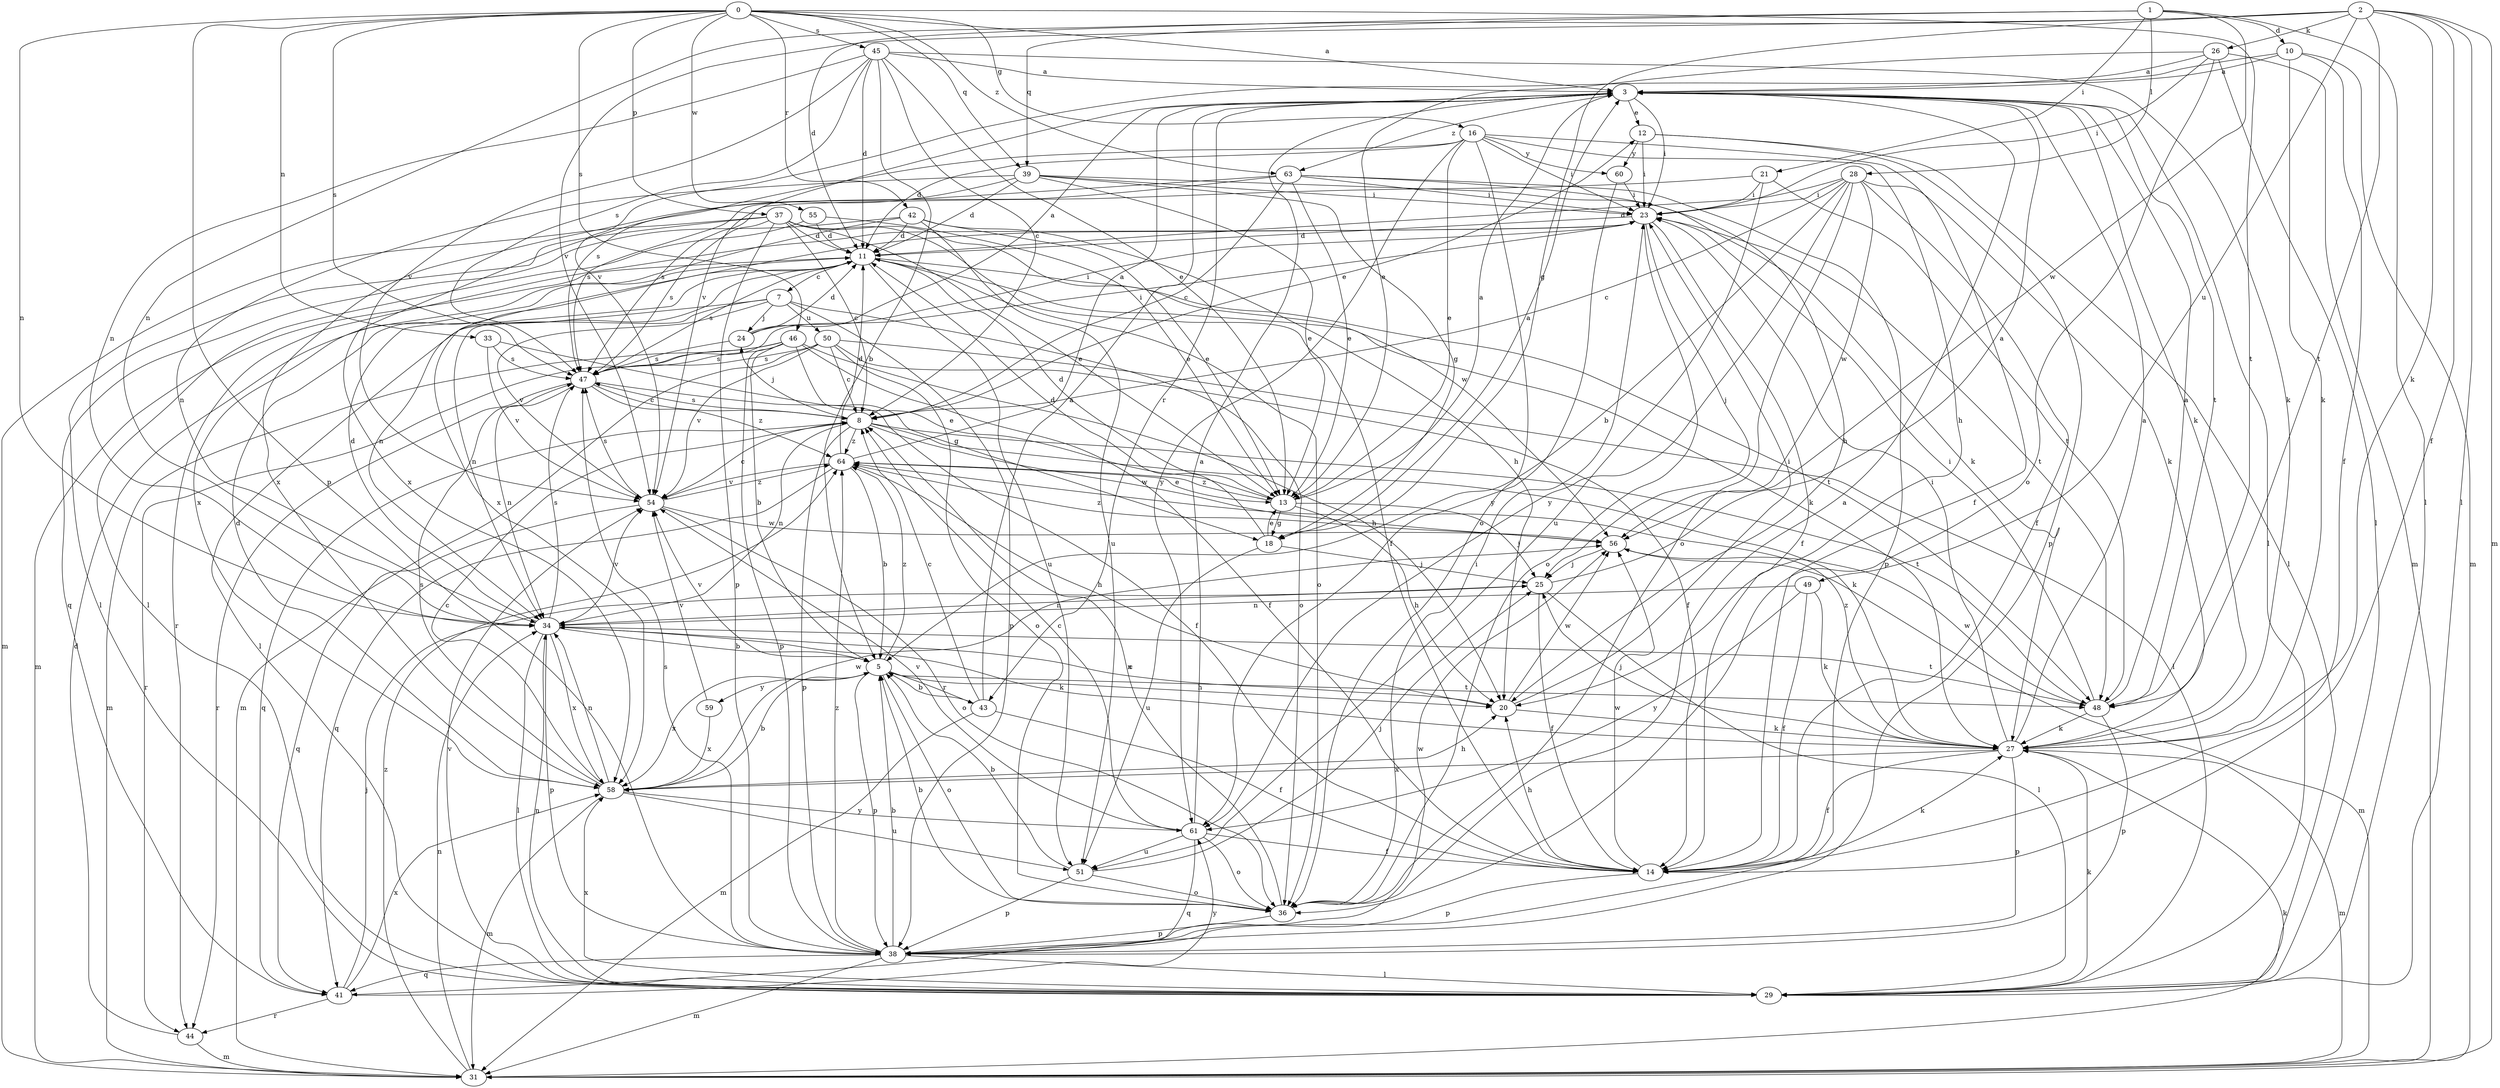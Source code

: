 strict digraph  {
0;
1;
2;
3;
5;
7;
8;
10;
11;
12;
13;
14;
16;
18;
20;
21;
23;
24;
25;
26;
27;
28;
29;
31;
33;
34;
36;
37;
38;
39;
41;
42;
43;
44;
45;
46;
47;
48;
49;
50;
51;
54;
55;
56;
58;
59;
60;
61;
63;
64;
0 -> 3  [label=a];
0 -> 16  [label=g];
0 -> 33  [label=n];
0 -> 34  [label=n];
0 -> 37  [label=p];
0 -> 38  [label=p];
0 -> 39  [label=q];
0 -> 42  [label=r];
0 -> 45  [label=s];
0 -> 46  [label=s];
0 -> 47  [label=s];
0 -> 48  [label=t];
0 -> 55  [label=w];
0 -> 63  [label=z];
1 -> 10  [label=d];
1 -> 11  [label=d];
1 -> 21  [label=i];
1 -> 28  [label=l];
1 -> 29  [label=l];
1 -> 39  [label=q];
1 -> 56  [label=w];
2 -> 14  [label=f];
2 -> 18  [label=g];
2 -> 26  [label=k];
2 -> 27  [label=k];
2 -> 29  [label=l];
2 -> 31  [label=m];
2 -> 34  [label=n];
2 -> 48  [label=t];
2 -> 49  [label=u];
2 -> 54  [label=v];
3 -> 12  [label=e];
3 -> 23  [label=i];
3 -> 27  [label=k];
3 -> 29  [label=l];
3 -> 43  [label=r];
3 -> 48  [label=t];
3 -> 54  [label=v];
3 -> 63  [label=z];
5 -> 20  [label=h];
5 -> 36  [label=o];
5 -> 38  [label=p];
5 -> 43  [label=r];
5 -> 48  [label=t];
5 -> 54  [label=v];
5 -> 58  [label=x];
5 -> 59  [label=y];
5 -> 64  [label=z];
7 -> 24  [label=j];
7 -> 29  [label=l];
7 -> 34  [label=n];
7 -> 36  [label=o];
7 -> 38  [label=p];
7 -> 50  [label=u];
7 -> 54  [label=v];
8 -> 12  [label=e];
8 -> 24  [label=j];
8 -> 27  [label=k];
8 -> 34  [label=n];
8 -> 38  [label=p];
8 -> 41  [label=q];
8 -> 47  [label=s];
8 -> 48  [label=t];
8 -> 56  [label=w];
8 -> 64  [label=z];
10 -> 3  [label=a];
10 -> 14  [label=f];
10 -> 27  [label=k];
10 -> 31  [label=m];
10 -> 54  [label=v];
11 -> 7  [label=c];
11 -> 27  [label=k];
11 -> 31  [label=m];
11 -> 34  [label=n];
11 -> 36  [label=o];
11 -> 47  [label=s];
11 -> 48  [label=t];
11 -> 51  [label=u];
12 -> 23  [label=i];
12 -> 29  [label=l];
12 -> 38  [label=p];
12 -> 60  [label=y];
13 -> 3  [label=a];
13 -> 11  [label=d];
13 -> 18  [label=g];
13 -> 20  [label=h];
13 -> 25  [label=j];
13 -> 64  [label=z];
14 -> 20  [label=h];
14 -> 27  [label=k];
14 -> 38  [label=p];
14 -> 56  [label=w];
16 -> 11  [label=d];
16 -> 13  [label=e];
16 -> 14  [label=f];
16 -> 20  [label=h];
16 -> 23  [label=i];
16 -> 36  [label=o];
16 -> 47  [label=s];
16 -> 60  [label=y];
16 -> 61  [label=y];
18 -> 3  [label=a];
18 -> 11  [label=d];
18 -> 13  [label=e];
18 -> 25  [label=j];
18 -> 51  [label=u];
20 -> 23  [label=i];
20 -> 27  [label=k];
20 -> 34  [label=n];
20 -> 56  [label=w];
21 -> 23  [label=i];
21 -> 47  [label=s];
21 -> 48  [label=t];
21 -> 51  [label=u];
23 -> 11  [label=d];
23 -> 14  [label=f];
23 -> 25  [label=j];
23 -> 36  [label=o];
23 -> 44  [label=r];
23 -> 48  [label=t];
23 -> 58  [label=x];
24 -> 3  [label=a];
24 -> 11  [label=d];
24 -> 23  [label=i];
24 -> 47  [label=s];
25 -> 3  [label=a];
25 -> 14  [label=f];
25 -> 29  [label=l];
25 -> 34  [label=n];
26 -> 3  [label=a];
26 -> 13  [label=e];
26 -> 23  [label=i];
26 -> 29  [label=l];
26 -> 31  [label=m];
26 -> 36  [label=o];
27 -> 3  [label=a];
27 -> 14  [label=f];
27 -> 23  [label=i];
27 -> 25  [label=j];
27 -> 31  [label=m];
27 -> 38  [label=p];
27 -> 58  [label=x];
27 -> 64  [label=z];
28 -> 5  [label=b];
28 -> 8  [label=c];
28 -> 11  [label=d];
28 -> 14  [label=f];
28 -> 23  [label=i];
28 -> 27  [label=k];
28 -> 36  [label=o];
28 -> 56  [label=w];
28 -> 61  [label=y];
29 -> 27  [label=k];
29 -> 34  [label=n];
29 -> 54  [label=v];
29 -> 58  [label=x];
31 -> 27  [label=k];
31 -> 34  [label=n];
31 -> 64  [label=z];
33 -> 18  [label=g];
33 -> 47  [label=s];
33 -> 54  [label=v];
34 -> 5  [label=b];
34 -> 11  [label=d];
34 -> 27  [label=k];
34 -> 29  [label=l];
34 -> 38  [label=p];
34 -> 47  [label=s];
34 -> 48  [label=t];
34 -> 54  [label=v];
34 -> 58  [label=x];
36 -> 3  [label=a];
36 -> 5  [label=b];
36 -> 8  [label=c];
36 -> 23  [label=i];
36 -> 38  [label=p];
37 -> 8  [label=c];
37 -> 11  [label=d];
37 -> 13  [label=e];
37 -> 14  [label=f];
37 -> 29  [label=l];
37 -> 31  [label=m];
37 -> 38  [label=p];
37 -> 47  [label=s];
37 -> 56  [label=w];
38 -> 5  [label=b];
38 -> 29  [label=l];
38 -> 31  [label=m];
38 -> 41  [label=q];
38 -> 47  [label=s];
38 -> 56  [label=w];
38 -> 64  [label=z];
39 -> 11  [label=d];
39 -> 13  [label=e];
39 -> 18  [label=g];
39 -> 23  [label=i];
39 -> 27  [label=k];
39 -> 34  [label=n];
39 -> 58  [label=x];
41 -> 25  [label=j];
41 -> 44  [label=r];
41 -> 58  [label=x];
41 -> 61  [label=y];
42 -> 11  [label=d];
42 -> 13  [label=e];
42 -> 20  [label=h];
42 -> 41  [label=q];
42 -> 51  [label=u];
42 -> 58  [label=x];
43 -> 3  [label=a];
43 -> 5  [label=b];
43 -> 8  [label=c];
43 -> 14  [label=f];
43 -> 31  [label=m];
44 -> 11  [label=d];
44 -> 31  [label=m];
45 -> 3  [label=a];
45 -> 5  [label=b];
45 -> 8  [label=c];
45 -> 11  [label=d];
45 -> 13  [label=e];
45 -> 27  [label=k];
45 -> 34  [label=n];
45 -> 47  [label=s];
45 -> 54  [label=v];
46 -> 5  [label=b];
46 -> 13  [label=e];
46 -> 14  [label=f];
46 -> 20  [label=h];
46 -> 31  [label=m];
46 -> 38  [label=p];
46 -> 44  [label=r];
46 -> 47  [label=s];
47 -> 8  [label=c];
47 -> 14  [label=f];
47 -> 23  [label=i];
47 -> 34  [label=n];
47 -> 44  [label=r];
47 -> 64  [label=z];
48 -> 3  [label=a];
48 -> 23  [label=i];
48 -> 27  [label=k];
48 -> 38  [label=p];
48 -> 56  [label=w];
49 -> 14  [label=f];
49 -> 27  [label=k];
49 -> 34  [label=n];
49 -> 61  [label=y];
50 -> 8  [label=c];
50 -> 14  [label=f];
50 -> 29  [label=l];
50 -> 31  [label=m];
50 -> 36  [label=o];
50 -> 47  [label=s];
50 -> 54  [label=v];
51 -> 5  [label=b];
51 -> 25  [label=j];
51 -> 36  [label=o];
51 -> 38  [label=p];
54 -> 8  [label=c];
54 -> 36  [label=o];
54 -> 41  [label=q];
54 -> 47  [label=s];
54 -> 56  [label=w];
54 -> 64  [label=z];
55 -> 11  [label=d];
55 -> 13  [label=e];
55 -> 29  [label=l];
56 -> 25  [label=j];
56 -> 31  [label=m];
56 -> 64  [label=z];
58 -> 5  [label=b];
58 -> 8  [label=c];
58 -> 11  [label=d];
58 -> 20  [label=h];
58 -> 31  [label=m];
58 -> 34  [label=n];
58 -> 47  [label=s];
58 -> 51  [label=u];
58 -> 56  [label=w];
58 -> 61  [label=y];
59 -> 54  [label=v];
59 -> 58  [label=x];
60 -> 23  [label=i];
60 -> 61  [label=y];
61 -> 3  [label=a];
61 -> 8  [label=c];
61 -> 14  [label=f];
61 -> 36  [label=o];
61 -> 41  [label=q];
61 -> 51  [label=u];
61 -> 54  [label=v];
63 -> 8  [label=c];
63 -> 13  [label=e];
63 -> 20  [label=h];
63 -> 23  [label=i];
63 -> 38  [label=p];
63 -> 47  [label=s];
63 -> 58  [label=x];
64 -> 3  [label=a];
64 -> 5  [label=b];
64 -> 11  [label=d];
64 -> 13  [label=e];
64 -> 20  [label=h];
64 -> 41  [label=q];
64 -> 54  [label=v];
}
